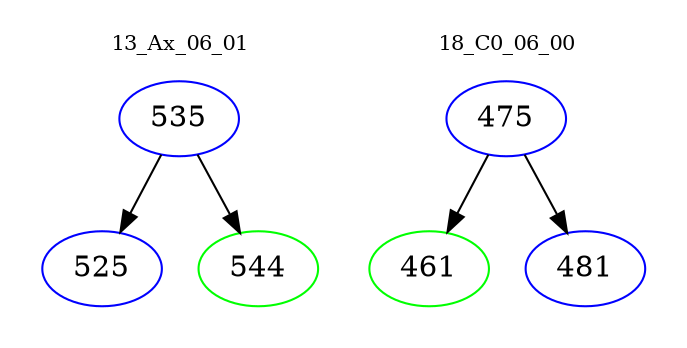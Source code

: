 digraph{
subgraph cluster_0 {
color = white
label = "13_Ax_06_01";
fontsize=10;
T0_535 [label="535", color="blue"]
T0_535 -> T0_525 [color="black"]
T0_525 [label="525", color="blue"]
T0_535 -> T0_544 [color="black"]
T0_544 [label="544", color="green"]
}
subgraph cluster_1 {
color = white
label = "18_C0_06_00";
fontsize=10;
T1_475 [label="475", color="blue"]
T1_475 -> T1_461 [color="black"]
T1_461 [label="461", color="green"]
T1_475 -> T1_481 [color="black"]
T1_481 [label="481", color="blue"]
}
}
